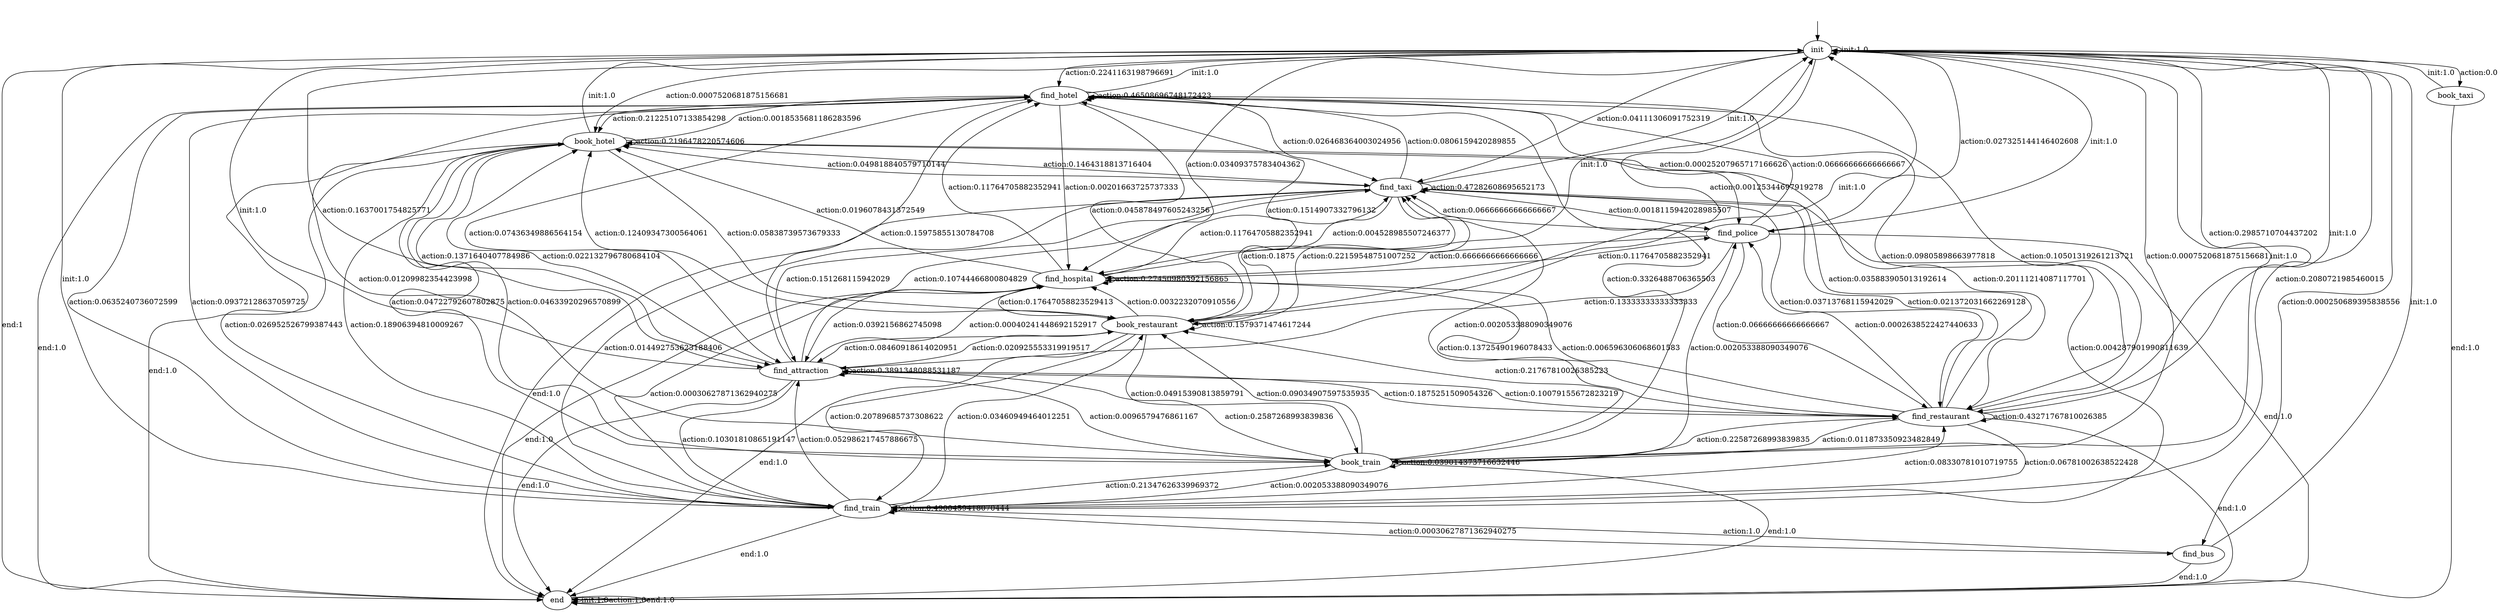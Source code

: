 digraph learned_mdp {
s0 [label="init"];
s1 [label="find_hotel"];
s2 [label="book_hotel"];
s3 [label="find_train"];
s4 [label="book_train"];
s5 [label="find_attraction"];
s6 [label="find_restaurant"];
s7 [label="book_restaurant"];
s8 [label="find_hospital"];
s9 [label="book_taxi"];
s10 [label="find_taxi"];
s11 [label="find_bus"];
s12 [label="find_police"];
s13 [label="end"];
s0 -> s0  [label="init:1.0"];
s0 -> s1  [label="action:0.2241163198796691"];
s0 -> s2  [label="action:0.0007520681875156681"];
s0 -> s3  [label="action:0.2080721985460015"];
s0 -> s4  [label="action:0.0007520681875156681"];
s0 -> s5  [label="action:0.1637001754825771"];
s0 -> s6  [label="action:0.2985710704437202"];
s0 -> s7  [label="action:0.00125344697919278"];
s0 -> s8  [label="action:0.03409375783404362"];
s0 -> s9  [label="action:0.0"];
s0 -> s10  [label="action:0.04111306091752319"];
s0 -> s11  [label="action:0.000250689395838556"];
s0 -> s12  [label="action:0.027325144146402608"];
s0 -> s13  [label="end:1"];
s1 -> s0  [label="init:1.0"];
s1 -> s1  [label="action:0.46508696748172423"];
s1 -> s2  [label="action:0.21225107133854298"];
s1 -> s3  [label="action:0.0635240736072599"];
s1 -> s4  [label="action:0.01209982354423998"];
s1 -> s5  [label="action:0.07436349886564154"];
s1 -> s6  [label="action:0.09805898663977818"];
s1 -> s7  [label="action:0.045878497605243256"];
s1 -> s8  [label="action:0.00201663725737333"];
s1 -> s10  [label="action:0.026468364003024956"];
s1 -> s12  [label="action:0.00025207965717166626"];
s1 -> s13 [label="end:1.0"];
s2 -> s0  [label="init:1.0"];
s2 -> s1  [label="action:0.0018535681186283596"];
s2 -> s2  [label="action:0.2196478220574606"];
s2 -> s3  [label="action:0.18906394810009267"];
s2 -> s4  [label="action:0.04633920296570899"];
s2 -> s5  [label="action:0.1371640407784986"];
s2 -> s6  [label="action:0.20111214087117701"];
s2 -> s7  [label="action:0.05838739573679333"];
s2 -> s10  [label="action:0.1464318813716404"];
s2 -> s13 [label="end:1.0"];
s3 -> s0  [label="init:1.0"];
s3 -> s1  [label="action:0.09372128637059725"];
s3 -> s2  [label="action:0.026952526799387443"];
s3 -> s3  [label="action:0.4900459418070444"];
s3 -> s4  [label="action:0.21347626339969372"];
s3 -> s5  [label="action:0.052986217457886675"];
s3 -> s6  [label="action:0.08330781010719755"];
s3 -> s7  [label="action:0.03460949464012251"];
s3 -> s8  [label="action:0.00030627871362940275"];
s3 -> s10  [label="action:0.004287901990811639"];
s3 -> s11  [label="action:0.00030627871362940275"];
s3 -> s13 [label="end:1.0"];
s4 -> s0  [label="init:1.0"];
s4 -> s1  [label="action:0.3326488706365503"];
s4 -> s2  [label="action:0.04722792607802875"];
s4 -> s3  [label="action:0.002053388090349076"];
s4 -> s4  [label="action:0.039014373716632446"];
s4 -> s5  [label="action:0.2587268993839836"];
s4 -> s6  [label="action:0.22587268993839835"];
s4 -> s7  [label="action:0.09034907597535935"];
s4 -> s10  [label="action:0.002053388090349076"];
s4 -> s12  [label="action:0.002053388090349076"];
s4 -> s13 [label="end:1.0"];
s5 -> s0  [label="init:1.0"];
s5 -> s1  [label="action:0.15975855130784708"];
s5 -> s2  [label="action:0.022132796780684104"];
s5 -> s3  [label="action:0.10301810865191147"];
s5 -> s4  [label="action:0.0096579476861167"];
s5 -> s5  [label="action:0.3891348088531187"];
s5 -> s6  [label="action:0.1875251509054326"];
s5 -> s7  [label="action:0.020925553319919517"];
s5 -> s8  [label="action:0.00040241448692152917"];
s5 -> s10  [label="action:0.10744466800804829"];
s5 -> s13 [label="end:1.0"];
s6 -> s0  [label="init:1.0"];
s6 -> s1  [label="action:0.10501319261213721"];
s6 -> s2  [label="action:0.035883905013192614"];
s6 -> s3  [label="action:0.06781002638522428"];
s6 -> s4  [label="action:0.011873350923482849"];
s6 -> s5  [label="action:0.10079155672823219"];
s6 -> s6  [label="action:0.43271767810026385"];
s6 -> s7  [label="action:0.21767810026385223"];
s6 -> s8  [label="action:0.006596306068601583"];
s6 -> s10  [label="action:0.021372031662269128"];
s6 -> s12  [label="action:0.0002638522427440633"];
s6 -> s13 [label="end:1.0"];
s7 -> s0  [label="init:1.0"];
s7 -> s1  [label="action:0.1514907332796132"];
s7 -> s2  [label="action:0.12409347300564061"];
s7 -> s3  [label="action:0.20789685737308622"];
s7 -> s4  [label="action:0.04915390813859791"];
s7 -> s5  [label="action:0.08460918614020951"];
s7 -> s7  [label="action:0.1579371474617244"];
s7 -> s8  [label="action:0.0032232070910556"];
s7 -> s10  [label="action:0.22159548751007252"];
s7 -> s13 [label="end:1.0"];
s8 -> s0  [label="init:1.0"];
s8 -> s1  [label="action:0.11764705882352941"];
s8 -> s2  [label="action:0.0196078431372549"];
s8 -> s5  [label="action:0.0392156862745098"];
s8 -> s6  [label="action:0.13725490196078433"];
s8 -> s7  [label="action:0.17647058823529413"];
s8 -> s8  [label="action:0.27450980392156865"];
s8 -> s10  [label="action:0.11764705882352941"];
s8 -> s12  [label="action:0.11764705882352941"];
s8 -> s13 [label="end:1.0"];
s9 -> s0  [label="init:1.0"];
s9 -> s13 [label="end:1.0"];
s10 -> s0  [label="init:1.0"];
s10 -> s1  [label="action:0.0806159420289855"];
s10 -> s2  [label="action:0.049818840579710144"];
s10 -> s3  [label="action:0.014492753623188406"];
s10 -> s5  [label="action:0.151268115942029"];
s10 -> s6  [label="action:0.03713768115942029"];
s10 -> s7  [label="action:0.1875"];
s10 -> s8  [label="action:0.004528985507246377"];
s10 -> s10  [label="action:0.47282608695652173"];
s10 -> s12  [label="action:0.0018115942028985507"];
s10 -> s13 [label="end:1.0"];
s11 -> s0  [label="init:1.0"];
s11 -> s3  [label="action:1.0"];
s11 -> s13 [label="end:1.0"];
s12 -> s0  [label="init:1.0"];
s12 -> s1  [label="action:0.06666666666666667"];
s12 -> s5  [label="action:0.13333333333333333"];
s12 -> s6  [label="action:0.06666666666666667"];
s12 -> s8  [label="action:0.6666666666666666"];
s12 -> s10  [label="action:0.06666666666666667"];
s12 -> s13 [label="end:1.0"];
s13 -> s13 [label="init:1.0"];
s13 -> s13  [label="action:1.0"];
s13 -> s13  [label="end:1.0"];
__start0 [label="", shape=none];
__start0 -> s0  [label=""];
}